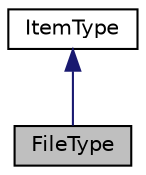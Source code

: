 digraph "FileType"
{
 // LATEX_PDF_SIZE
  edge [fontname="Helvetica",fontsize="10",labelfontname="Helvetica",labelfontsize="10"];
  node [fontname="Helvetica",fontsize="10",shape=record];
  Node2 [label="FileType",height=0.2,width=0.4,color="black", fillcolor="grey75", style="filled", fontcolor="black",tooltip="FileType class."];
  Node3 -> Node2 [dir="back",color="midnightblue",fontsize="10",style="solid",fontname="Helvetica"];
  Node3 [label="ItemType",height=0.2,width=0.4,color="black", fillcolor="white", style="filled",URL="$class_item_type.html",tooltip="Item class."];
}
